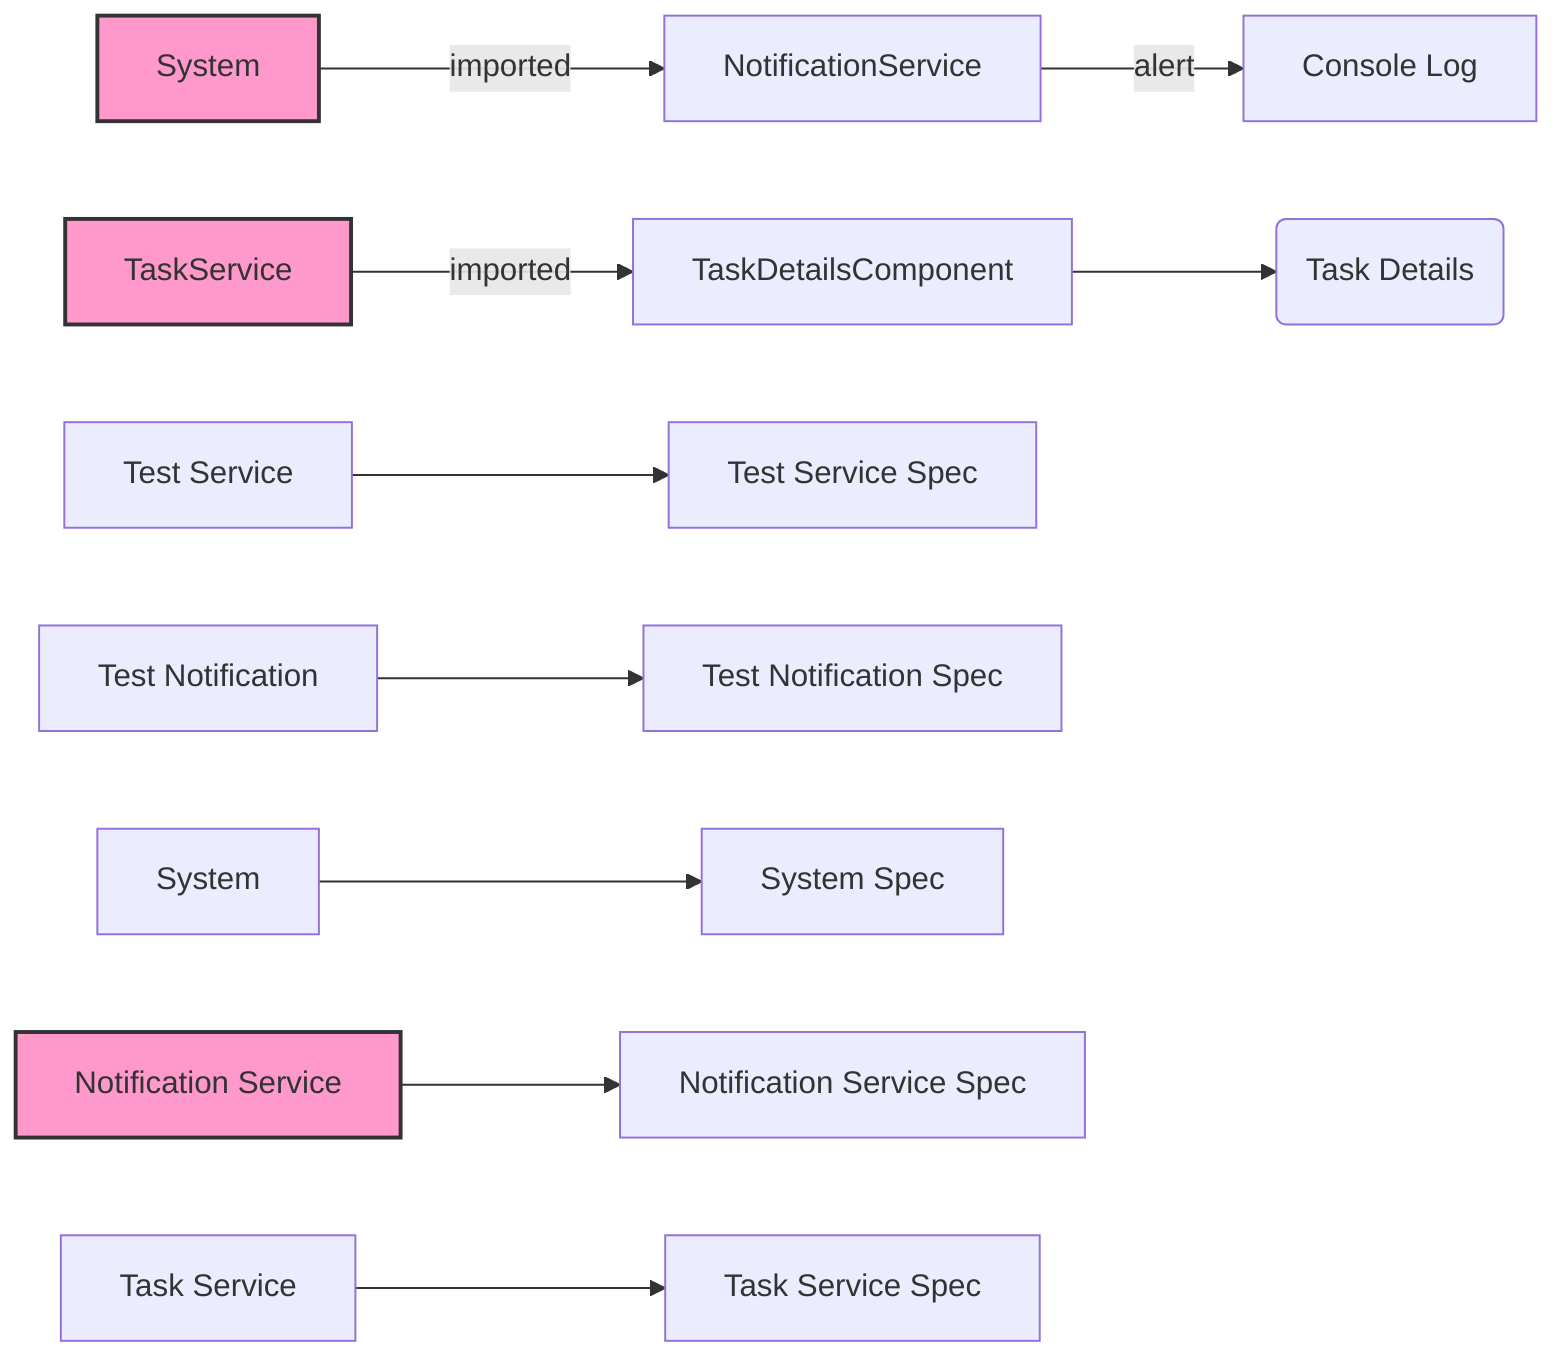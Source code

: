 graph LR
A[System] -->|imported| B[NotificationService]
B -->|alert| C[Console Log]
D[TaskService] -->|imported| E[TaskDetailsComponent]
E --> F(Task Details)
G[Test Service] --> H[Test Service Spec]
I[Test Notification] --> J[Test Notification Spec]
K[System] --> L[System Spec]
M[Notification Service] --> N[Notification Service Spec]
O[Task Service] --> P[Task Service Spec]

classDef System fill:#ffeeff, stroke:#333
classDef Component fill:#6666ff, stroke:#333

style A fill:#ff99cc,stroke:#333,stroke-width:2px
style D fill:#ff99cc,stroke:#333,stroke-width:2px
style M fill:#ff99cc,stroke:#333,stroke-width:2px